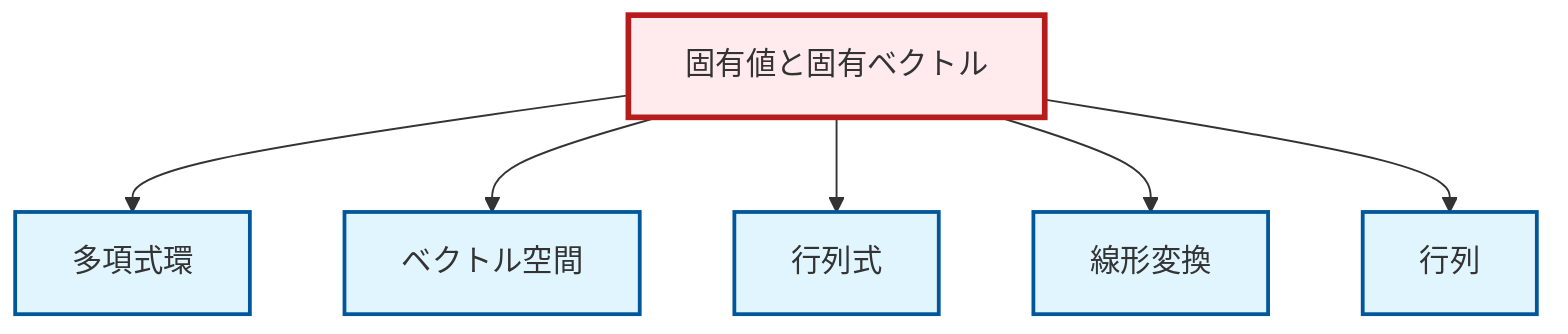 graph TD
    classDef definition fill:#e1f5fe,stroke:#01579b,stroke-width:2px
    classDef theorem fill:#f3e5f5,stroke:#4a148c,stroke-width:2px
    classDef axiom fill:#fff3e0,stroke:#e65100,stroke-width:2px
    classDef example fill:#e8f5e9,stroke:#1b5e20,stroke-width:2px
    classDef current fill:#ffebee,stroke:#b71c1c,stroke-width:3px
    def-determinant["行列式"]:::definition
    def-eigenvalue-eigenvector["固有値と固有ベクトル"]:::definition
    def-matrix["行列"]:::definition
    def-linear-transformation["線形変換"]:::definition
    def-vector-space["ベクトル空間"]:::definition
    def-polynomial-ring["多項式環"]:::definition
    def-eigenvalue-eigenvector --> def-polynomial-ring
    def-eigenvalue-eigenvector --> def-vector-space
    def-eigenvalue-eigenvector --> def-determinant
    def-eigenvalue-eigenvector --> def-linear-transformation
    def-eigenvalue-eigenvector --> def-matrix
    class def-eigenvalue-eigenvector current